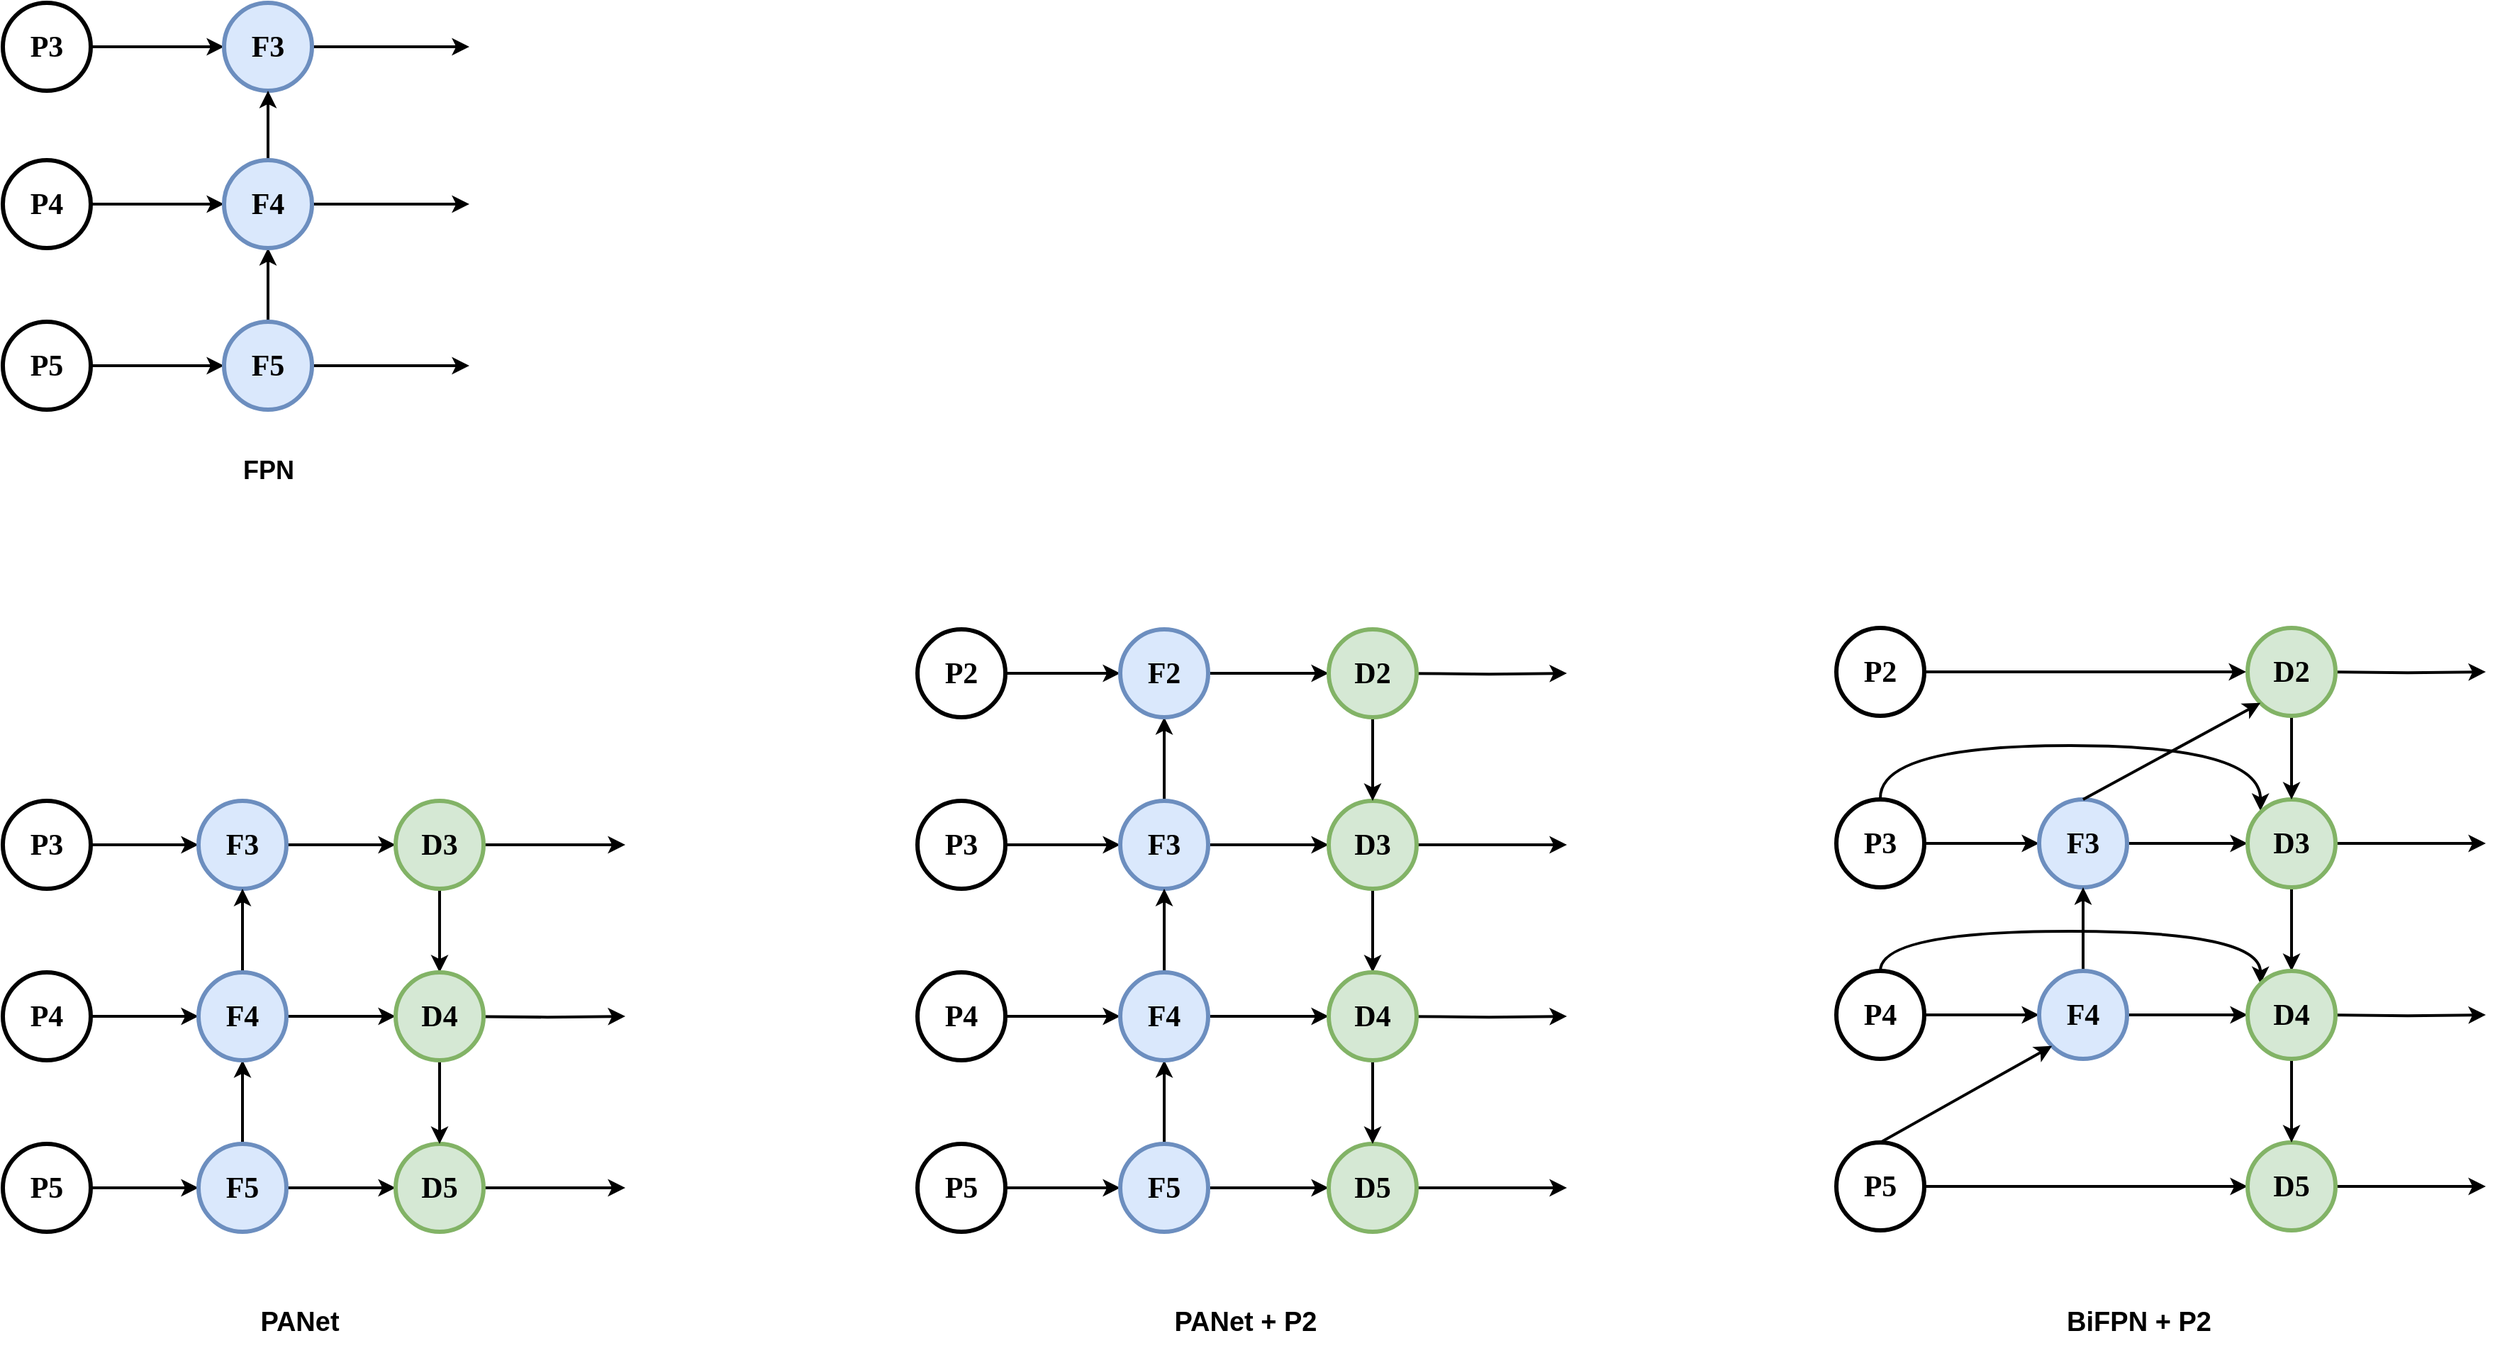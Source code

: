 <mxfile version="22.0.8" type="github">
  <diagram name="Trang-1" id="WOvSfj7Wc_SLSNNHOHkU">
    <mxGraphModel dx="2588" dy="1306" grid="0" gridSize="10" guides="1" tooltips="1" connect="1" arrows="1" fold="1" page="1" pageScale="1" pageWidth="2339" pageHeight="3300" math="0" shadow="0">
      <root>
        <mxCell id="0" />
        <mxCell id="1" parent="0" />
        <mxCell id="XxzaK0PWZzs4cHPtqlZt-7" value="" style="edgeStyle=orthogonalEdgeStyle;rounded=0;orthogonalLoop=1;jettySize=auto;html=1;strokeWidth=2;" edge="1" parent="1" source="XxzaK0PWZzs4cHPtqlZt-1" target="XxzaK0PWZzs4cHPtqlZt-4">
          <mxGeometry relative="1" as="geometry" />
        </mxCell>
        <mxCell id="XxzaK0PWZzs4cHPtqlZt-1" value="&lt;font style=&quot;font-size: 21px;&quot; face=&quot;Tahoma&quot;&gt;&lt;b&gt;P3&lt;/b&gt;&lt;/font&gt;" style="ellipse;whiteSpace=wrap;html=1;aspect=fixed;strokeWidth=3;" vertex="1" parent="1">
          <mxGeometry x="220" y="251" width="62" height="62" as="geometry" />
        </mxCell>
        <mxCell id="XxzaK0PWZzs4cHPtqlZt-9" value="" style="edgeStyle=orthogonalEdgeStyle;rounded=0;orthogonalLoop=1;jettySize=auto;html=1;strokeWidth=2;" edge="1" parent="1" source="XxzaK0PWZzs4cHPtqlZt-2" target="XxzaK0PWZzs4cHPtqlZt-5">
          <mxGeometry relative="1" as="geometry" />
        </mxCell>
        <mxCell id="XxzaK0PWZzs4cHPtqlZt-2" value="&lt;font style=&quot;font-size: 21px;&quot; face=&quot;Tahoma&quot;&gt;&lt;b&gt;P5&lt;/b&gt;&lt;/font&gt;" style="ellipse;whiteSpace=wrap;html=1;aspect=fixed;strokeWidth=3;" vertex="1" parent="1">
          <mxGeometry x="220" y="476" width="62" height="62" as="geometry" />
        </mxCell>
        <mxCell id="XxzaK0PWZzs4cHPtqlZt-8" value="" style="edgeStyle=orthogonalEdgeStyle;rounded=0;orthogonalLoop=1;jettySize=auto;html=1;strokeWidth=2;" edge="1" parent="1" source="XxzaK0PWZzs4cHPtqlZt-3" target="XxzaK0PWZzs4cHPtqlZt-6">
          <mxGeometry relative="1" as="geometry" />
        </mxCell>
        <mxCell id="XxzaK0PWZzs4cHPtqlZt-3" value="&lt;font style=&quot;font-size: 21px;&quot; face=&quot;Tahoma&quot;&gt;&lt;b&gt;P4&lt;/b&gt;&lt;/font&gt;" style="ellipse;whiteSpace=wrap;html=1;aspect=fixed;strokeWidth=3;" vertex="1" parent="1">
          <mxGeometry x="220" y="362" width="62" height="62" as="geometry" />
        </mxCell>
        <mxCell id="XxzaK0PWZzs4cHPtqlZt-13" value="" style="edgeStyle=orthogonalEdgeStyle;rounded=0;orthogonalLoop=1;jettySize=auto;html=1;strokeWidth=2;" edge="1" parent="1" source="XxzaK0PWZzs4cHPtqlZt-4">
          <mxGeometry relative="1" as="geometry">
            <mxPoint x="549" y="282" as="targetPoint" />
          </mxGeometry>
        </mxCell>
        <mxCell id="XxzaK0PWZzs4cHPtqlZt-4" value="&lt;font style=&quot;font-size: 21px;&quot; face=&quot;Tahoma&quot;&gt;&lt;b&gt;F3&lt;/b&gt;&lt;/font&gt;" style="ellipse;whiteSpace=wrap;html=1;aspect=fixed;strokeWidth=3;fillColor=#dae8fc;strokeColor=#6c8ebf;" vertex="1" parent="1">
          <mxGeometry x="376" y="251" width="62" height="62" as="geometry" />
        </mxCell>
        <mxCell id="XxzaK0PWZzs4cHPtqlZt-11" value="" style="edgeStyle=orthogonalEdgeStyle;rounded=0;orthogonalLoop=1;jettySize=auto;html=1;strokeWidth=2;" edge="1" parent="1" source="XxzaK0PWZzs4cHPtqlZt-5" target="XxzaK0PWZzs4cHPtqlZt-6">
          <mxGeometry relative="1" as="geometry" />
        </mxCell>
        <mxCell id="XxzaK0PWZzs4cHPtqlZt-17" value="" style="edgeStyle=orthogonalEdgeStyle;rounded=0;orthogonalLoop=1;jettySize=auto;html=1;strokeWidth=2;" edge="1" parent="1" source="XxzaK0PWZzs4cHPtqlZt-5">
          <mxGeometry relative="1" as="geometry">
            <mxPoint x="549" y="507" as="targetPoint" />
          </mxGeometry>
        </mxCell>
        <mxCell id="XxzaK0PWZzs4cHPtqlZt-5" value="&lt;font style=&quot;font-size: 21px;&quot; face=&quot;Tahoma&quot;&gt;&lt;b&gt;F5&lt;/b&gt;&lt;/font&gt;" style="ellipse;whiteSpace=wrap;html=1;aspect=fixed;strokeWidth=3;fillColor=#dae8fc;strokeColor=#6c8ebf;" vertex="1" parent="1">
          <mxGeometry x="376" y="476" width="62" height="62" as="geometry" />
        </mxCell>
        <mxCell id="XxzaK0PWZzs4cHPtqlZt-10" value="" style="edgeStyle=orthogonalEdgeStyle;rounded=0;orthogonalLoop=1;jettySize=auto;html=1;strokeWidth=2;" edge="1" parent="1" source="XxzaK0PWZzs4cHPtqlZt-6" target="XxzaK0PWZzs4cHPtqlZt-4">
          <mxGeometry relative="1" as="geometry" />
        </mxCell>
        <mxCell id="XxzaK0PWZzs4cHPtqlZt-15" value="" style="edgeStyle=orthogonalEdgeStyle;rounded=0;orthogonalLoop=1;jettySize=auto;html=1;strokeWidth=2;" edge="1" parent="1" source="XxzaK0PWZzs4cHPtqlZt-6">
          <mxGeometry relative="1" as="geometry">
            <mxPoint x="549" y="393" as="targetPoint" />
          </mxGeometry>
        </mxCell>
        <mxCell id="XxzaK0PWZzs4cHPtqlZt-6" value="&lt;font style=&quot;font-size: 21px;&quot; face=&quot;Tahoma&quot;&gt;&lt;b&gt;F4&lt;/b&gt;&lt;/font&gt;" style="ellipse;whiteSpace=wrap;html=1;aspect=fixed;strokeWidth=3;fillColor=#dae8fc;strokeColor=#6c8ebf;" vertex="1" parent="1">
          <mxGeometry x="376" y="362" width="62" height="62" as="geometry" />
        </mxCell>
        <mxCell id="XxzaK0PWZzs4cHPtqlZt-18" value="" style="edgeStyle=orthogonalEdgeStyle;rounded=0;orthogonalLoop=1;jettySize=auto;html=1;strokeWidth=2;" edge="1" parent="1" source="XxzaK0PWZzs4cHPtqlZt-19" target="XxzaK0PWZzs4cHPtqlZt-25">
          <mxGeometry relative="1" as="geometry" />
        </mxCell>
        <mxCell id="XxzaK0PWZzs4cHPtqlZt-19" value="&lt;font style=&quot;font-size: 21px;&quot; face=&quot;Tahoma&quot;&gt;&lt;b&gt;P3&lt;/b&gt;&lt;/font&gt;" style="ellipse;whiteSpace=wrap;html=1;aspect=fixed;strokeWidth=3;" vertex="1" parent="1">
          <mxGeometry x="220" y="814" width="62" height="62" as="geometry" />
        </mxCell>
        <mxCell id="XxzaK0PWZzs4cHPtqlZt-20" value="" style="edgeStyle=orthogonalEdgeStyle;rounded=0;orthogonalLoop=1;jettySize=auto;html=1;strokeWidth=2;" edge="1" parent="1" source="XxzaK0PWZzs4cHPtqlZt-21" target="XxzaK0PWZzs4cHPtqlZt-28">
          <mxGeometry relative="1" as="geometry" />
        </mxCell>
        <mxCell id="XxzaK0PWZzs4cHPtqlZt-21" value="&lt;font style=&quot;font-size: 21px;&quot; face=&quot;Tahoma&quot;&gt;&lt;b&gt;P5&lt;/b&gt;&lt;/font&gt;" style="ellipse;whiteSpace=wrap;html=1;aspect=fixed;strokeWidth=3;" vertex="1" parent="1">
          <mxGeometry x="220" y="1056" width="62" height="62" as="geometry" />
        </mxCell>
        <mxCell id="XxzaK0PWZzs4cHPtqlZt-22" value="" style="edgeStyle=orthogonalEdgeStyle;rounded=0;orthogonalLoop=1;jettySize=auto;html=1;strokeWidth=2;" edge="1" parent="1" source="XxzaK0PWZzs4cHPtqlZt-23" target="XxzaK0PWZzs4cHPtqlZt-31">
          <mxGeometry relative="1" as="geometry" />
        </mxCell>
        <mxCell id="XxzaK0PWZzs4cHPtqlZt-23" value="&lt;font style=&quot;font-size: 21px;&quot; face=&quot;Tahoma&quot;&gt;&lt;b&gt;P4&lt;/b&gt;&lt;/font&gt;" style="ellipse;whiteSpace=wrap;html=1;aspect=fixed;strokeWidth=3;" vertex="1" parent="1">
          <mxGeometry x="220" y="935" width="62" height="62" as="geometry" />
        </mxCell>
        <mxCell id="XxzaK0PWZzs4cHPtqlZt-36" value="" style="edgeStyle=orthogonalEdgeStyle;rounded=0;orthogonalLoop=1;jettySize=auto;html=1;strokeWidth=2;" edge="1" parent="1" source="XxzaK0PWZzs4cHPtqlZt-25" target="XxzaK0PWZzs4cHPtqlZt-33">
          <mxGeometry relative="1" as="geometry" />
        </mxCell>
        <mxCell id="XxzaK0PWZzs4cHPtqlZt-25" value="&lt;font style=&quot;font-size: 21px;&quot; face=&quot;Tahoma&quot;&gt;&lt;b&gt;F3&lt;/b&gt;&lt;/font&gt;" style="ellipse;whiteSpace=wrap;html=1;aspect=fixed;strokeWidth=3;fillColor=#dae8fc;strokeColor=#6c8ebf;" vertex="1" parent="1">
          <mxGeometry x="358" y="814" width="62" height="62" as="geometry" />
        </mxCell>
        <mxCell id="XxzaK0PWZzs4cHPtqlZt-26" value="" style="edgeStyle=orthogonalEdgeStyle;rounded=0;orthogonalLoop=1;jettySize=auto;html=1;strokeWidth=2;" edge="1" parent="1" source="XxzaK0PWZzs4cHPtqlZt-28" target="XxzaK0PWZzs4cHPtqlZt-31">
          <mxGeometry relative="1" as="geometry" />
        </mxCell>
        <mxCell id="XxzaK0PWZzs4cHPtqlZt-40" value="" style="edgeStyle=orthogonalEdgeStyle;shape=connector;rounded=0;orthogonalLoop=1;jettySize=auto;html=1;labelBackgroundColor=default;strokeColor=default;strokeWidth=2;align=center;verticalAlign=middle;fontFamily=Helvetica;fontSize=11;fontColor=default;endArrow=classic;" edge="1" parent="1" source="XxzaK0PWZzs4cHPtqlZt-28" target="XxzaK0PWZzs4cHPtqlZt-34">
          <mxGeometry relative="1" as="geometry" />
        </mxCell>
        <mxCell id="XxzaK0PWZzs4cHPtqlZt-28" value="&lt;font style=&quot;font-size: 21px;&quot; face=&quot;Tahoma&quot;&gt;&lt;b&gt;F5&lt;/b&gt;&lt;/font&gt;" style="ellipse;whiteSpace=wrap;html=1;aspect=fixed;strokeWidth=3;fillColor=#dae8fc;strokeColor=#6c8ebf;" vertex="1" parent="1">
          <mxGeometry x="358" y="1056" width="62" height="62" as="geometry" />
        </mxCell>
        <mxCell id="XxzaK0PWZzs4cHPtqlZt-29" value="" style="edgeStyle=orthogonalEdgeStyle;rounded=0;orthogonalLoop=1;jettySize=auto;html=1;strokeWidth=2;" edge="1" parent="1" source="XxzaK0PWZzs4cHPtqlZt-31" target="XxzaK0PWZzs4cHPtqlZt-25">
          <mxGeometry relative="1" as="geometry" />
        </mxCell>
        <mxCell id="XxzaK0PWZzs4cHPtqlZt-39" value="" style="edgeStyle=orthogonalEdgeStyle;shape=connector;rounded=0;orthogonalLoop=1;jettySize=auto;html=1;labelBackgroundColor=default;strokeColor=default;strokeWidth=2;align=center;verticalAlign=middle;fontFamily=Helvetica;fontSize=11;fontColor=default;endArrow=classic;" edge="1" parent="1" source="XxzaK0PWZzs4cHPtqlZt-31" target="XxzaK0PWZzs4cHPtqlZt-35">
          <mxGeometry relative="1" as="geometry" />
        </mxCell>
        <mxCell id="XxzaK0PWZzs4cHPtqlZt-31" value="&lt;font style=&quot;font-size: 21px;&quot; face=&quot;Tahoma&quot;&gt;&lt;b&gt;F4&lt;/b&gt;&lt;/font&gt;" style="ellipse;whiteSpace=wrap;html=1;aspect=fixed;strokeWidth=3;fillColor=#dae8fc;strokeColor=#6c8ebf;" vertex="1" parent="1">
          <mxGeometry x="358" y="935" width="62" height="62" as="geometry" />
        </mxCell>
        <mxCell id="XxzaK0PWZzs4cHPtqlZt-32" value="&lt;font style=&quot;font-size: 18px;&quot;&gt;&lt;b&gt;FPN&lt;/b&gt;&lt;/font&gt;" style="text;html=1;align=center;verticalAlign=middle;resizable=0;points=[];autosize=1;strokeColor=none;fillColor=none;" vertex="1" parent="1">
          <mxGeometry x="380" y="564" width="54" height="34" as="geometry" />
        </mxCell>
        <mxCell id="XxzaK0PWZzs4cHPtqlZt-41" value="" style="edgeStyle=orthogonalEdgeStyle;shape=connector;rounded=0;orthogonalLoop=1;jettySize=auto;html=1;labelBackgroundColor=default;strokeColor=default;strokeWidth=2;align=center;verticalAlign=middle;fontFamily=Helvetica;fontSize=11;fontColor=default;endArrow=classic;" edge="1" parent="1" source="XxzaK0PWZzs4cHPtqlZt-33" target="XxzaK0PWZzs4cHPtqlZt-35">
          <mxGeometry relative="1" as="geometry" />
        </mxCell>
        <mxCell id="XxzaK0PWZzs4cHPtqlZt-76" value="" style="edgeStyle=orthogonalEdgeStyle;shape=connector;rounded=0;orthogonalLoop=1;jettySize=auto;html=1;labelBackgroundColor=default;strokeColor=default;strokeWidth=2;align=center;verticalAlign=middle;fontFamily=Helvetica;fontSize=11;fontColor=default;endArrow=classic;" edge="1" parent="1">
          <mxGeometry relative="1" as="geometry">
            <mxPoint x="548.0" y="845" as="sourcePoint" />
            <mxPoint x="659" y="845" as="targetPoint" />
          </mxGeometry>
        </mxCell>
        <mxCell id="XxzaK0PWZzs4cHPtqlZt-33" value="&lt;font style=&quot;font-size: 21px;&quot; face=&quot;Tahoma&quot;&gt;&lt;b&gt;D3&lt;/b&gt;&lt;/font&gt;" style="ellipse;whiteSpace=wrap;html=1;aspect=fixed;strokeWidth=3;fillColor=#d5e8d4;strokeColor=#82b366;" vertex="1" parent="1">
          <mxGeometry x="497" y="814" width="62" height="62" as="geometry" />
        </mxCell>
        <mxCell id="XxzaK0PWZzs4cHPtqlZt-80" value="" style="edgeStyle=orthogonalEdgeStyle;shape=connector;rounded=0;orthogonalLoop=1;jettySize=auto;html=1;labelBackgroundColor=default;strokeColor=default;strokeWidth=2;align=center;verticalAlign=middle;fontFamily=Helvetica;fontSize=11;fontColor=default;endArrow=classic;" edge="1" parent="1">
          <mxGeometry relative="1" as="geometry">
            <mxPoint x="548.0" y="1087" as="sourcePoint" />
            <mxPoint x="659" y="1087" as="targetPoint" />
          </mxGeometry>
        </mxCell>
        <mxCell id="XxzaK0PWZzs4cHPtqlZt-34" value="&lt;font style=&quot;font-size: 21px;&quot; face=&quot;Tahoma&quot;&gt;&lt;b&gt;D5&lt;/b&gt;&lt;/font&gt;" style="ellipse;whiteSpace=wrap;html=1;aspect=fixed;strokeWidth=3;fillColor=#d5e8d4;strokeColor=#82b366;" vertex="1" parent="1">
          <mxGeometry x="497" y="1056" width="62" height="62" as="geometry" />
        </mxCell>
        <mxCell id="XxzaK0PWZzs4cHPtqlZt-42" value="" style="edgeStyle=orthogonalEdgeStyle;shape=connector;rounded=0;orthogonalLoop=1;jettySize=auto;html=1;labelBackgroundColor=default;strokeColor=default;strokeWidth=2;align=center;verticalAlign=middle;fontFamily=Helvetica;fontSize=11;fontColor=default;endArrow=classic;" edge="1" parent="1" source="XxzaK0PWZzs4cHPtqlZt-35" target="XxzaK0PWZzs4cHPtqlZt-34">
          <mxGeometry relative="1" as="geometry" />
        </mxCell>
        <mxCell id="XxzaK0PWZzs4cHPtqlZt-78" value="" style="edgeStyle=orthogonalEdgeStyle;shape=connector;rounded=0;orthogonalLoop=1;jettySize=auto;html=1;labelBackgroundColor=default;strokeColor=default;strokeWidth=2;align=center;verticalAlign=middle;fontFamily=Helvetica;fontSize=11;fontColor=default;endArrow=classic;" edge="1" parent="1">
          <mxGeometry relative="1" as="geometry">
            <mxPoint x="548.0" y="966.077" as="sourcePoint" />
            <mxPoint x="659" y="966" as="targetPoint" />
          </mxGeometry>
        </mxCell>
        <mxCell id="XxzaK0PWZzs4cHPtqlZt-35" value="&lt;font style=&quot;font-size: 21px;&quot; face=&quot;Tahoma&quot;&gt;&lt;b&gt;D4&lt;/b&gt;&lt;/font&gt;" style="ellipse;whiteSpace=wrap;html=1;aspect=fixed;strokeWidth=3;fillColor=#d5e8d4;strokeColor=#82b366;" vertex="1" parent="1">
          <mxGeometry x="497" y="935" width="62" height="62" as="geometry" />
        </mxCell>
        <mxCell id="XxzaK0PWZzs4cHPtqlZt-47" value="" style="edgeStyle=orthogonalEdgeStyle;rounded=0;orthogonalLoop=1;jettySize=auto;html=1;strokeWidth=2;" edge="1" parent="1" source="XxzaK0PWZzs4cHPtqlZt-48" target="XxzaK0PWZzs4cHPtqlZt-54">
          <mxGeometry relative="1" as="geometry" />
        </mxCell>
        <mxCell id="XxzaK0PWZzs4cHPtqlZt-48" value="&lt;font style=&quot;font-size: 21px;&quot; face=&quot;Tahoma&quot;&gt;&lt;b&gt;P3&lt;/b&gt;&lt;/font&gt;" style="ellipse;whiteSpace=wrap;html=1;aspect=fixed;strokeWidth=3;" vertex="1" parent="1">
          <mxGeometry x="865" y="814" width="62" height="62" as="geometry" />
        </mxCell>
        <mxCell id="XxzaK0PWZzs4cHPtqlZt-49" value="" style="edgeStyle=orthogonalEdgeStyle;rounded=0;orthogonalLoop=1;jettySize=auto;html=1;strokeWidth=2;" edge="1" parent="1" source="XxzaK0PWZzs4cHPtqlZt-50" target="XxzaK0PWZzs4cHPtqlZt-57">
          <mxGeometry relative="1" as="geometry" />
        </mxCell>
        <mxCell id="XxzaK0PWZzs4cHPtqlZt-50" value="&lt;font style=&quot;font-size: 21px;&quot; face=&quot;Tahoma&quot;&gt;&lt;b&gt;P5&lt;/b&gt;&lt;/font&gt;" style="ellipse;whiteSpace=wrap;html=1;aspect=fixed;strokeWidth=3;" vertex="1" parent="1">
          <mxGeometry x="865" y="1056" width="62" height="62" as="geometry" />
        </mxCell>
        <mxCell id="XxzaK0PWZzs4cHPtqlZt-51" value="" style="edgeStyle=orthogonalEdgeStyle;rounded=0;orthogonalLoop=1;jettySize=auto;html=1;strokeWidth=2;" edge="1" parent="1" source="XxzaK0PWZzs4cHPtqlZt-52" target="XxzaK0PWZzs4cHPtqlZt-60">
          <mxGeometry relative="1" as="geometry" />
        </mxCell>
        <mxCell id="XxzaK0PWZzs4cHPtqlZt-52" value="&lt;font style=&quot;font-size: 21px;&quot; face=&quot;Tahoma&quot;&gt;&lt;b&gt;P4&lt;/b&gt;&lt;/font&gt;" style="ellipse;whiteSpace=wrap;html=1;aspect=fixed;strokeWidth=3;" vertex="1" parent="1">
          <mxGeometry x="865" y="935" width="62" height="62" as="geometry" />
        </mxCell>
        <mxCell id="XxzaK0PWZzs4cHPtqlZt-53" value="" style="edgeStyle=orthogonalEdgeStyle;rounded=0;orthogonalLoop=1;jettySize=auto;html=1;strokeWidth=2;" edge="1" parent="1" source="XxzaK0PWZzs4cHPtqlZt-54" target="XxzaK0PWZzs4cHPtqlZt-62">
          <mxGeometry relative="1" as="geometry" />
        </mxCell>
        <mxCell id="XxzaK0PWZzs4cHPtqlZt-86" value="" style="edgeStyle=orthogonalEdgeStyle;shape=connector;rounded=0;orthogonalLoop=1;jettySize=auto;html=1;labelBackgroundColor=default;strokeColor=default;strokeWidth=2;align=center;verticalAlign=middle;fontFamily=Helvetica;fontSize=11;fontColor=default;endArrow=classic;" edge="1" parent="1" source="XxzaK0PWZzs4cHPtqlZt-54" target="XxzaK0PWZzs4cHPtqlZt-82">
          <mxGeometry relative="1" as="geometry" />
        </mxCell>
        <mxCell id="XxzaK0PWZzs4cHPtqlZt-54" value="&lt;font style=&quot;font-size: 21px;&quot; face=&quot;Tahoma&quot;&gt;&lt;b&gt;F3&lt;/b&gt;&lt;/font&gt;" style="ellipse;whiteSpace=wrap;html=1;aspect=fixed;strokeWidth=3;fillColor=#dae8fc;strokeColor=#6c8ebf;" vertex="1" parent="1">
          <mxGeometry x="1008" y="814" width="62" height="62" as="geometry" />
        </mxCell>
        <mxCell id="XxzaK0PWZzs4cHPtqlZt-55" value="" style="edgeStyle=orthogonalEdgeStyle;rounded=0;orthogonalLoop=1;jettySize=auto;html=1;strokeWidth=2;" edge="1" parent="1" source="XxzaK0PWZzs4cHPtqlZt-57" target="XxzaK0PWZzs4cHPtqlZt-60">
          <mxGeometry relative="1" as="geometry" />
        </mxCell>
        <mxCell id="XxzaK0PWZzs4cHPtqlZt-56" value="" style="edgeStyle=orthogonalEdgeStyle;shape=connector;rounded=0;orthogonalLoop=1;jettySize=auto;html=1;labelBackgroundColor=default;strokeColor=default;strokeWidth=2;align=center;verticalAlign=middle;fontFamily=Helvetica;fontSize=11;fontColor=default;endArrow=classic;" edge="1" parent="1" source="XxzaK0PWZzs4cHPtqlZt-57" target="XxzaK0PWZzs4cHPtqlZt-63">
          <mxGeometry relative="1" as="geometry" />
        </mxCell>
        <mxCell id="XxzaK0PWZzs4cHPtqlZt-57" value="&lt;font style=&quot;font-size: 21px;&quot; face=&quot;Tahoma&quot;&gt;&lt;b&gt;F5&lt;/b&gt;&lt;/font&gt;" style="ellipse;whiteSpace=wrap;html=1;aspect=fixed;strokeWidth=3;fillColor=#dae8fc;strokeColor=#6c8ebf;" vertex="1" parent="1">
          <mxGeometry x="1008" y="1056" width="62" height="62" as="geometry" />
        </mxCell>
        <mxCell id="XxzaK0PWZzs4cHPtqlZt-58" value="" style="edgeStyle=orthogonalEdgeStyle;rounded=0;orthogonalLoop=1;jettySize=auto;html=1;strokeWidth=2;" edge="1" parent="1" source="XxzaK0PWZzs4cHPtqlZt-60" target="XxzaK0PWZzs4cHPtqlZt-54">
          <mxGeometry relative="1" as="geometry" />
        </mxCell>
        <mxCell id="XxzaK0PWZzs4cHPtqlZt-59" value="" style="edgeStyle=orthogonalEdgeStyle;shape=connector;rounded=0;orthogonalLoop=1;jettySize=auto;html=1;labelBackgroundColor=default;strokeColor=default;strokeWidth=2;align=center;verticalAlign=middle;fontFamily=Helvetica;fontSize=11;fontColor=default;endArrow=classic;" edge="1" parent="1" source="XxzaK0PWZzs4cHPtqlZt-60" target="XxzaK0PWZzs4cHPtqlZt-65">
          <mxGeometry relative="1" as="geometry" />
        </mxCell>
        <mxCell id="XxzaK0PWZzs4cHPtqlZt-60" value="&lt;font style=&quot;font-size: 21px;&quot; face=&quot;Tahoma&quot;&gt;&lt;b&gt;F4&lt;/b&gt;&lt;/font&gt;" style="ellipse;whiteSpace=wrap;html=1;aspect=fixed;strokeWidth=3;fillColor=#dae8fc;strokeColor=#6c8ebf;" vertex="1" parent="1">
          <mxGeometry x="1008" y="935" width="62" height="62" as="geometry" />
        </mxCell>
        <mxCell id="XxzaK0PWZzs4cHPtqlZt-61" value="" style="edgeStyle=orthogonalEdgeStyle;shape=connector;rounded=0;orthogonalLoop=1;jettySize=auto;html=1;labelBackgroundColor=default;strokeColor=default;strokeWidth=2;align=center;verticalAlign=middle;fontFamily=Helvetica;fontSize=11;fontColor=default;endArrow=classic;" edge="1" parent="1" source="XxzaK0PWZzs4cHPtqlZt-62" target="XxzaK0PWZzs4cHPtqlZt-65">
          <mxGeometry relative="1" as="geometry" />
        </mxCell>
        <mxCell id="XxzaK0PWZzs4cHPtqlZt-92" value="" style="edgeStyle=orthogonalEdgeStyle;shape=connector;rounded=0;orthogonalLoop=1;jettySize=auto;html=1;labelBackgroundColor=default;strokeColor=default;strokeWidth=2;align=center;verticalAlign=middle;fontFamily=Helvetica;fontSize=11;fontColor=default;endArrow=classic;" edge="1" parent="1">
          <mxGeometry relative="1" as="geometry">
            <mxPoint x="1212.0" y="845" as="sourcePoint" />
            <mxPoint x="1323" y="845.0" as="targetPoint" />
          </mxGeometry>
        </mxCell>
        <mxCell id="XxzaK0PWZzs4cHPtqlZt-62" value="&lt;font style=&quot;font-size: 21px;&quot; face=&quot;Tahoma&quot;&gt;&lt;b&gt;D3&lt;/b&gt;&lt;/font&gt;" style="ellipse;whiteSpace=wrap;html=1;aspect=fixed;strokeWidth=3;fillColor=#d5e8d4;strokeColor=#82b366;" vertex="1" parent="1">
          <mxGeometry x="1155" y="814" width="62" height="62" as="geometry" />
        </mxCell>
        <mxCell id="XxzaK0PWZzs4cHPtqlZt-96" value="" style="edgeStyle=orthogonalEdgeStyle;shape=connector;rounded=0;orthogonalLoop=1;jettySize=auto;html=1;labelBackgroundColor=default;strokeColor=default;strokeWidth=2;align=center;verticalAlign=middle;fontFamily=Helvetica;fontSize=11;fontColor=default;endArrow=classic;" edge="1" parent="1">
          <mxGeometry relative="1" as="geometry">
            <mxPoint x="1212.0" y="1087" as="sourcePoint" />
            <mxPoint x="1323" y="1087" as="targetPoint" />
          </mxGeometry>
        </mxCell>
        <mxCell id="XxzaK0PWZzs4cHPtqlZt-63" value="&lt;font style=&quot;font-size: 21px;&quot; face=&quot;Tahoma&quot;&gt;&lt;b&gt;D5&lt;/b&gt;&lt;/font&gt;" style="ellipse;whiteSpace=wrap;html=1;aspect=fixed;strokeWidth=3;fillColor=#d5e8d4;strokeColor=#82b366;" vertex="1" parent="1">
          <mxGeometry x="1155" y="1056" width="62" height="62" as="geometry" />
        </mxCell>
        <mxCell id="XxzaK0PWZzs4cHPtqlZt-64" value="" style="edgeStyle=orthogonalEdgeStyle;shape=connector;rounded=0;orthogonalLoop=1;jettySize=auto;html=1;labelBackgroundColor=default;strokeColor=default;strokeWidth=2;align=center;verticalAlign=middle;fontFamily=Helvetica;fontSize=11;fontColor=default;endArrow=classic;" edge="1" parent="1" source="XxzaK0PWZzs4cHPtqlZt-65" target="XxzaK0PWZzs4cHPtqlZt-63">
          <mxGeometry relative="1" as="geometry" />
        </mxCell>
        <mxCell id="XxzaK0PWZzs4cHPtqlZt-94" value="" style="edgeStyle=orthogonalEdgeStyle;shape=connector;rounded=0;orthogonalLoop=1;jettySize=auto;html=1;labelBackgroundColor=default;strokeColor=default;strokeWidth=2;align=center;verticalAlign=middle;fontFamily=Helvetica;fontSize=11;fontColor=default;endArrow=classic;" edge="1" parent="1">
          <mxGeometry relative="1" as="geometry">
            <mxPoint x="1212.0" y="966.077" as="sourcePoint" />
            <mxPoint x="1323" y="966" as="targetPoint" />
          </mxGeometry>
        </mxCell>
        <mxCell id="XxzaK0PWZzs4cHPtqlZt-65" value="&lt;font style=&quot;font-size: 21px;&quot; face=&quot;Tahoma&quot;&gt;&lt;b&gt;D4&lt;/b&gt;&lt;/font&gt;" style="ellipse;whiteSpace=wrap;html=1;aspect=fixed;strokeWidth=3;fillColor=#d5e8d4;strokeColor=#82b366;" vertex="1" parent="1">
          <mxGeometry x="1155" y="935" width="62" height="62" as="geometry" />
        </mxCell>
        <mxCell id="XxzaK0PWZzs4cHPtqlZt-84" value="" style="edgeStyle=orthogonalEdgeStyle;shape=connector;rounded=0;orthogonalLoop=1;jettySize=auto;html=1;labelBackgroundColor=default;strokeColor=default;strokeWidth=2;align=center;verticalAlign=middle;fontFamily=Helvetica;fontSize=11;fontColor=default;endArrow=classic;" edge="1" parent="1" source="XxzaK0PWZzs4cHPtqlZt-81" target="XxzaK0PWZzs4cHPtqlZt-82">
          <mxGeometry relative="1" as="geometry" />
        </mxCell>
        <mxCell id="XxzaK0PWZzs4cHPtqlZt-81" value="&lt;font style=&quot;font-size: 21px;&quot; face=&quot;Tahoma&quot;&gt;&lt;b&gt;P2&lt;/b&gt;&lt;/font&gt;" style="ellipse;whiteSpace=wrap;html=1;aspect=fixed;strokeWidth=3;" vertex="1" parent="1">
          <mxGeometry x="865" y="693" width="62" height="62" as="geometry" />
        </mxCell>
        <mxCell id="XxzaK0PWZzs4cHPtqlZt-85" value="" style="edgeStyle=orthogonalEdgeStyle;shape=connector;rounded=0;orthogonalLoop=1;jettySize=auto;html=1;labelBackgroundColor=default;strokeColor=default;strokeWidth=2;align=center;verticalAlign=middle;fontFamily=Helvetica;fontSize=11;fontColor=default;endArrow=classic;" edge="1" parent="1" source="XxzaK0PWZzs4cHPtqlZt-82" target="XxzaK0PWZzs4cHPtqlZt-83">
          <mxGeometry relative="1" as="geometry" />
        </mxCell>
        <mxCell id="XxzaK0PWZzs4cHPtqlZt-82" value="&lt;font style=&quot;font-size: 21px;&quot; face=&quot;Tahoma&quot;&gt;&lt;b&gt;F2&lt;/b&gt;&lt;/font&gt;" style="ellipse;whiteSpace=wrap;html=1;aspect=fixed;strokeWidth=3;fillColor=#dae8fc;strokeColor=#6c8ebf;" vertex="1" parent="1">
          <mxGeometry x="1008" y="693" width="62" height="62" as="geometry" />
        </mxCell>
        <mxCell id="XxzaK0PWZzs4cHPtqlZt-88" value="" style="edgeStyle=orthogonalEdgeStyle;shape=connector;rounded=0;orthogonalLoop=1;jettySize=auto;html=1;labelBackgroundColor=default;strokeColor=default;strokeWidth=2;align=center;verticalAlign=middle;fontFamily=Helvetica;fontSize=11;fontColor=default;endArrow=classic;" edge="1" parent="1" source="XxzaK0PWZzs4cHPtqlZt-83" target="XxzaK0PWZzs4cHPtqlZt-62">
          <mxGeometry relative="1" as="geometry" />
        </mxCell>
        <mxCell id="XxzaK0PWZzs4cHPtqlZt-90" value="" style="edgeStyle=orthogonalEdgeStyle;shape=connector;rounded=0;orthogonalLoop=1;jettySize=auto;html=1;labelBackgroundColor=default;strokeColor=default;strokeWidth=2;align=center;verticalAlign=middle;fontFamily=Helvetica;fontSize=11;fontColor=default;endArrow=classic;" edge="1" parent="1">
          <mxGeometry relative="1" as="geometry">
            <mxPoint x="1212.0" y="724.077" as="sourcePoint" />
            <mxPoint x="1323" y="724" as="targetPoint" />
          </mxGeometry>
        </mxCell>
        <mxCell id="XxzaK0PWZzs4cHPtqlZt-83" value="&lt;font style=&quot;font-size: 21px;&quot; face=&quot;Tahoma&quot;&gt;&lt;b&gt;D2&lt;/b&gt;&lt;/font&gt;" style="ellipse;whiteSpace=wrap;html=1;aspect=fixed;strokeWidth=3;fillColor=#d5e8d4;strokeColor=#82b366;" vertex="1" parent="1">
          <mxGeometry x="1155" y="693" width="62" height="62" as="geometry" />
        </mxCell>
        <mxCell id="XxzaK0PWZzs4cHPtqlZt-97" value="" style="edgeStyle=orthogonalEdgeStyle;rounded=0;orthogonalLoop=1;jettySize=auto;html=1;strokeWidth=2;" edge="1" parent="1" source="XxzaK0PWZzs4cHPtqlZt-98" target="XxzaK0PWZzs4cHPtqlZt-105">
          <mxGeometry relative="1" as="geometry" />
        </mxCell>
        <mxCell id="XxzaK0PWZzs4cHPtqlZt-135" style="edgeStyle=orthogonalEdgeStyle;shape=connector;orthogonalLoop=1;jettySize=auto;html=1;exitX=0.5;exitY=0;exitDx=0;exitDy=0;entryX=0;entryY=0;entryDx=0;entryDy=0;labelBackgroundColor=default;strokeColor=default;strokeWidth=2;align=center;verticalAlign=middle;fontFamily=Helvetica;fontSize=11;fontColor=default;endArrow=classic;curved=1;" edge="1" parent="1">
          <mxGeometry relative="1" as="geometry">
            <mxPoint x="1544" y="811.95" as="sourcePoint" />
            <mxPoint x="1812.08" y="821.03" as="targetPoint" />
            <Array as="points">
              <mxPoint x="1544" y="775" />
              <mxPoint x="1812" y="775" />
            </Array>
          </mxGeometry>
        </mxCell>
        <mxCell id="XxzaK0PWZzs4cHPtqlZt-98" value="&lt;font style=&quot;font-size: 21px;&quot; face=&quot;Tahoma&quot;&gt;&lt;b&gt;P3&lt;/b&gt;&lt;/font&gt;" style="ellipse;whiteSpace=wrap;html=1;aspect=fixed;strokeWidth=3;" vertex="1" parent="1">
          <mxGeometry x="1513" y="813" width="62" height="62" as="geometry" />
        </mxCell>
        <mxCell id="XxzaK0PWZzs4cHPtqlZt-137" style="edgeStyle=orthogonalEdgeStyle;shape=connector;rounded=0;orthogonalLoop=1;jettySize=auto;html=1;entryX=0;entryY=0.5;entryDx=0;entryDy=0;labelBackgroundColor=default;strokeColor=default;strokeWidth=2;align=center;verticalAlign=middle;fontFamily=Helvetica;fontSize=11;fontColor=default;endArrow=classic;" edge="1" parent="1" source="XxzaK0PWZzs4cHPtqlZt-100" target="XxzaK0PWZzs4cHPtqlZt-116">
          <mxGeometry relative="1" as="geometry" />
        </mxCell>
        <mxCell id="XxzaK0PWZzs4cHPtqlZt-100" value="&lt;font style=&quot;font-size: 21px;&quot; face=&quot;Tahoma&quot;&gt;&lt;b&gt;P5&lt;/b&gt;&lt;/font&gt;" style="ellipse;whiteSpace=wrap;html=1;aspect=fixed;strokeWidth=3;" vertex="1" parent="1">
          <mxGeometry x="1513" y="1055" width="62" height="62" as="geometry" />
        </mxCell>
        <mxCell id="XxzaK0PWZzs4cHPtqlZt-101" value="" style="edgeStyle=orthogonalEdgeStyle;rounded=0;orthogonalLoop=1;jettySize=auto;html=1;strokeWidth=2;" edge="1" parent="1" source="XxzaK0PWZzs4cHPtqlZt-102" target="XxzaK0PWZzs4cHPtqlZt-111">
          <mxGeometry relative="1" as="geometry" />
        </mxCell>
        <mxCell id="XxzaK0PWZzs4cHPtqlZt-133" style="edgeStyle=orthogonalEdgeStyle;shape=connector;orthogonalLoop=1;jettySize=auto;html=1;entryX=0;entryY=0;entryDx=0;entryDy=0;labelBackgroundColor=default;strokeColor=default;strokeWidth=2;align=center;verticalAlign=middle;fontFamily=Helvetica;fontSize=11;fontColor=default;endArrow=classic;curved=1;" edge="1" parent="1">
          <mxGeometry relative="1" as="geometry">
            <mxPoint x="1544" y="934.0" as="sourcePoint" />
            <mxPoint x="1812.08" y="943.08" as="targetPoint" />
            <Array as="points">
              <mxPoint x="1544" y="906" />
              <mxPoint x="1812" y="906" />
            </Array>
          </mxGeometry>
        </mxCell>
        <mxCell id="XxzaK0PWZzs4cHPtqlZt-102" value="&lt;font style=&quot;font-size: 21px;&quot; face=&quot;Tahoma&quot;&gt;&lt;b&gt;P4&lt;/b&gt;&lt;/font&gt;" style="ellipse;whiteSpace=wrap;html=1;aspect=fixed;strokeWidth=3;" vertex="1" parent="1">
          <mxGeometry x="1513" y="934" width="62" height="62" as="geometry" />
        </mxCell>
        <mxCell id="XxzaK0PWZzs4cHPtqlZt-103" value="" style="edgeStyle=orthogonalEdgeStyle;rounded=0;orthogonalLoop=1;jettySize=auto;html=1;strokeWidth=2;" edge="1" parent="1" source="XxzaK0PWZzs4cHPtqlZt-105" target="XxzaK0PWZzs4cHPtqlZt-114">
          <mxGeometry relative="1" as="geometry" />
        </mxCell>
        <mxCell id="XxzaK0PWZzs4cHPtqlZt-105" value="&lt;font style=&quot;font-size: 21px;&quot; face=&quot;Tahoma&quot;&gt;&lt;b&gt;F3&lt;/b&gt;&lt;/font&gt;" style="ellipse;whiteSpace=wrap;html=1;aspect=fixed;strokeWidth=3;fillColor=#dae8fc;strokeColor=#6c8ebf;" vertex="1" parent="1">
          <mxGeometry x="1656" y="813" width="62" height="62" as="geometry" />
        </mxCell>
        <mxCell id="XxzaK0PWZzs4cHPtqlZt-109" value="" style="edgeStyle=orthogonalEdgeStyle;rounded=0;orthogonalLoop=1;jettySize=auto;html=1;strokeWidth=2;" edge="1" parent="1" source="XxzaK0PWZzs4cHPtqlZt-111" target="XxzaK0PWZzs4cHPtqlZt-105">
          <mxGeometry relative="1" as="geometry" />
        </mxCell>
        <mxCell id="XxzaK0PWZzs4cHPtqlZt-110" value="" style="edgeStyle=orthogonalEdgeStyle;shape=connector;rounded=0;orthogonalLoop=1;jettySize=auto;html=1;labelBackgroundColor=default;strokeColor=default;strokeWidth=2;align=center;verticalAlign=middle;fontFamily=Helvetica;fontSize=11;fontColor=default;endArrow=classic;" edge="1" parent="1" source="XxzaK0PWZzs4cHPtqlZt-111" target="XxzaK0PWZzs4cHPtqlZt-119">
          <mxGeometry relative="1" as="geometry" />
        </mxCell>
        <mxCell id="XxzaK0PWZzs4cHPtqlZt-111" value="&lt;font style=&quot;font-size: 21px;&quot; face=&quot;Tahoma&quot;&gt;&lt;b&gt;F4&lt;/b&gt;&lt;/font&gt;" style="ellipse;whiteSpace=wrap;html=1;aspect=fixed;strokeWidth=3;fillColor=#dae8fc;strokeColor=#6c8ebf;" vertex="1" parent="1">
          <mxGeometry x="1656" y="934" width="62" height="62" as="geometry" />
        </mxCell>
        <mxCell id="XxzaK0PWZzs4cHPtqlZt-112" value="" style="edgeStyle=orthogonalEdgeStyle;shape=connector;rounded=0;orthogonalLoop=1;jettySize=auto;html=1;labelBackgroundColor=default;strokeColor=default;strokeWidth=2;align=center;verticalAlign=middle;fontFamily=Helvetica;fontSize=11;fontColor=default;endArrow=classic;" edge="1" parent="1" source="XxzaK0PWZzs4cHPtqlZt-114" target="XxzaK0PWZzs4cHPtqlZt-119">
          <mxGeometry relative="1" as="geometry" />
        </mxCell>
        <mxCell id="XxzaK0PWZzs4cHPtqlZt-113" value="" style="edgeStyle=orthogonalEdgeStyle;shape=connector;rounded=0;orthogonalLoop=1;jettySize=auto;html=1;labelBackgroundColor=default;strokeColor=default;strokeWidth=2;align=center;verticalAlign=middle;fontFamily=Helvetica;fontSize=11;fontColor=default;endArrow=classic;" edge="1" parent="1">
          <mxGeometry relative="1" as="geometry">
            <mxPoint x="1860.0" y="844" as="sourcePoint" />
            <mxPoint x="1971" y="844.0" as="targetPoint" />
          </mxGeometry>
        </mxCell>
        <mxCell id="XxzaK0PWZzs4cHPtqlZt-114" value="&lt;font style=&quot;font-size: 21px;&quot; face=&quot;Tahoma&quot;&gt;&lt;b&gt;D3&lt;/b&gt;&lt;/font&gt;" style="ellipse;whiteSpace=wrap;html=1;aspect=fixed;strokeWidth=3;fillColor=#d5e8d4;strokeColor=#82b366;" vertex="1" parent="1">
          <mxGeometry x="1803" y="813" width="62" height="62" as="geometry" />
        </mxCell>
        <mxCell id="XxzaK0PWZzs4cHPtqlZt-115" value="" style="edgeStyle=orthogonalEdgeStyle;shape=connector;rounded=0;orthogonalLoop=1;jettySize=auto;html=1;labelBackgroundColor=default;strokeColor=default;strokeWidth=2;align=center;verticalAlign=middle;fontFamily=Helvetica;fontSize=11;fontColor=default;endArrow=classic;" edge="1" parent="1">
          <mxGeometry relative="1" as="geometry">
            <mxPoint x="1860.0" y="1086" as="sourcePoint" />
            <mxPoint x="1971" y="1086" as="targetPoint" />
          </mxGeometry>
        </mxCell>
        <mxCell id="XxzaK0PWZzs4cHPtqlZt-116" value="&lt;font style=&quot;font-size: 21px;&quot; face=&quot;Tahoma&quot;&gt;&lt;b&gt;D5&lt;/b&gt;&lt;/font&gt;" style="ellipse;whiteSpace=wrap;html=1;aspect=fixed;strokeWidth=3;fillColor=#d5e8d4;strokeColor=#82b366;" vertex="1" parent="1">
          <mxGeometry x="1803" y="1055" width="62" height="62" as="geometry" />
        </mxCell>
        <mxCell id="XxzaK0PWZzs4cHPtqlZt-117" value="" style="edgeStyle=orthogonalEdgeStyle;shape=connector;rounded=0;orthogonalLoop=1;jettySize=auto;html=1;labelBackgroundColor=default;strokeColor=default;strokeWidth=2;align=center;verticalAlign=middle;fontFamily=Helvetica;fontSize=11;fontColor=default;endArrow=classic;" edge="1" parent="1" source="XxzaK0PWZzs4cHPtqlZt-119" target="XxzaK0PWZzs4cHPtqlZt-116">
          <mxGeometry relative="1" as="geometry" />
        </mxCell>
        <mxCell id="XxzaK0PWZzs4cHPtqlZt-118" value="" style="edgeStyle=orthogonalEdgeStyle;shape=connector;rounded=0;orthogonalLoop=1;jettySize=auto;html=1;labelBackgroundColor=default;strokeColor=default;strokeWidth=2;align=center;verticalAlign=middle;fontFamily=Helvetica;fontSize=11;fontColor=default;endArrow=classic;" edge="1" parent="1">
          <mxGeometry relative="1" as="geometry">
            <mxPoint x="1860.0" y="965.077" as="sourcePoint" />
            <mxPoint x="1971" y="965" as="targetPoint" />
          </mxGeometry>
        </mxCell>
        <mxCell id="XxzaK0PWZzs4cHPtqlZt-119" value="&lt;font style=&quot;font-size: 21px;&quot; face=&quot;Tahoma&quot;&gt;&lt;b&gt;D4&lt;/b&gt;&lt;/font&gt;" style="ellipse;whiteSpace=wrap;html=1;aspect=fixed;strokeWidth=3;fillColor=#d5e8d4;strokeColor=#82b366;" vertex="1" parent="1">
          <mxGeometry x="1803" y="934" width="62" height="62" as="geometry" />
        </mxCell>
        <mxCell id="XxzaK0PWZzs4cHPtqlZt-136" style="edgeStyle=orthogonalEdgeStyle;shape=connector;rounded=0;orthogonalLoop=1;jettySize=auto;html=1;labelBackgroundColor=default;strokeColor=default;strokeWidth=2;align=center;verticalAlign=middle;fontFamily=Helvetica;fontSize=11;fontColor=default;endArrow=classic;" edge="1" parent="1" source="XxzaK0PWZzs4cHPtqlZt-121">
          <mxGeometry relative="1" as="geometry">
            <mxPoint x="1802.009" y="723" as="targetPoint" />
          </mxGeometry>
        </mxCell>
        <mxCell id="XxzaK0PWZzs4cHPtqlZt-121" value="&lt;font style=&quot;font-size: 21px;&quot; face=&quot;Tahoma&quot;&gt;&lt;b&gt;P2&lt;/b&gt;&lt;/font&gt;" style="ellipse;whiteSpace=wrap;html=1;aspect=fixed;strokeWidth=3;" vertex="1" parent="1">
          <mxGeometry x="1513" y="692" width="62" height="62" as="geometry" />
        </mxCell>
        <mxCell id="XxzaK0PWZzs4cHPtqlZt-124" value="" style="edgeStyle=orthogonalEdgeStyle;shape=connector;rounded=0;orthogonalLoop=1;jettySize=auto;html=1;labelBackgroundColor=default;strokeColor=default;strokeWidth=2;align=center;verticalAlign=middle;fontFamily=Helvetica;fontSize=11;fontColor=default;endArrow=classic;" edge="1" parent="1" source="XxzaK0PWZzs4cHPtqlZt-126" target="XxzaK0PWZzs4cHPtqlZt-114">
          <mxGeometry relative="1" as="geometry" />
        </mxCell>
        <mxCell id="XxzaK0PWZzs4cHPtqlZt-125" value="" style="edgeStyle=orthogonalEdgeStyle;shape=connector;rounded=0;orthogonalLoop=1;jettySize=auto;html=1;labelBackgroundColor=default;strokeColor=default;strokeWidth=2;align=center;verticalAlign=middle;fontFamily=Helvetica;fontSize=11;fontColor=default;endArrow=classic;" edge="1" parent="1">
          <mxGeometry relative="1" as="geometry">
            <mxPoint x="1860.0" y="723.077" as="sourcePoint" />
            <mxPoint x="1971" y="723" as="targetPoint" />
          </mxGeometry>
        </mxCell>
        <mxCell id="XxzaK0PWZzs4cHPtqlZt-126" value="&lt;font style=&quot;font-size: 21px;&quot; face=&quot;Tahoma&quot;&gt;&lt;b&gt;D2&lt;/b&gt;&lt;/font&gt;" style="ellipse;whiteSpace=wrap;html=1;aspect=fixed;strokeWidth=3;fillColor=#d5e8d4;strokeColor=#82b366;" vertex="1" parent="1">
          <mxGeometry x="1803" y="692" width="62" height="62" as="geometry" />
        </mxCell>
        <mxCell id="XxzaK0PWZzs4cHPtqlZt-129" value="" style="endArrow=classic;html=1;rounded=0;labelBackgroundColor=default;strokeColor=default;strokeWidth=2;align=center;verticalAlign=middle;fontFamily=Helvetica;fontSize=11;fontColor=default;shape=connector;exitX=0.5;exitY=0;exitDx=0;exitDy=0;entryX=0;entryY=1;entryDx=0;entryDy=0;" edge="1" parent="1" source="XxzaK0PWZzs4cHPtqlZt-105" target="XxzaK0PWZzs4cHPtqlZt-126">
          <mxGeometry width="50" height="50" relative="1" as="geometry">
            <mxPoint x="1514" y="885" as="sourcePoint" />
            <mxPoint x="1722" y="769" as="targetPoint" />
          </mxGeometry>
        </mxCell>
        <mxCell id="XxzaK0PWZzs4cHPtqlZt-130" value="" style="endArrow=classic;html=1;rounded=0;labelBackgroundColor=default;strokeColor=default;strokeWidth=2;align=center;verticalAlign=middle;fontFamily=Helvetica;fontSize=11;fontColor=default;shape=connector;entryX=0;entryY=1;entryDx=0;entryDy=0;exitX=0.5;exitY=0;exitDx=0;exitDy=0;" edge="1" parent="1" source="XxzaK0PWZzs4cHPtqlZt-100" target="XxzaK0PWZzs4cHPtqlZt-111">
          <mxGeometry width="50" height="50" relative="1" as="geometry">
            <mxPoint x="1605" y="1093" as="sourcePoint" />
            <mxPoint x="1684" y="1002" as="targetPoint" />
          </mxGeometry>
        </mxCell>
        <mxCell id="XxzaK0PWZzs4cHPtqlZt-138" value="&lt;span style=&quot;font-size: 19px;&quot;&gt;&lt;b&gt;PANet + P2&lt;/b&gt;&lt;/span&gt;" style="text;html=1;align=center;verticalAlign=middle;resizable=0;points=[];autosize=1;strokeColor=none;fillColor=none;fontSize=11;fontFamily=Helvetica;fontColor=default;" vertex="1" parent="1">
          <mxGeometry x="1036" y="1164" width="119" height="35" as="geometry" />
        </mxCell>
        <mxCell id="XxzaK0PWZzs4cHPtqlZt-139" value="&lt;span style=&quot;font-size: 19px;&quot;&gt;&lt;b&gt;BiFPN + P2&lt;/b&gt;&lt;/span&gt;" style="text;html=1;align=center;verticalAlign=middle;resizable=0;points=[];autosize=1;strokeColor=none;fillColor=none;fontSize=11;fontFamily=Helvetica;fontColor=default;" vertex="1" parent="1">
          <mxGeometry x="1666" y="1164" width="120" height="35" as="geometry" />
        </mxCell>
        <mxCell id="XxzaK0PWZzs4cHPtqlZt-140" value="&lt;span style=&quot;font-size: 19px;&quot;&gt;&lt;b&gt;PANet&lt;/b&gt;&lt;/span&gt;" style="text;html=1;align=center;verticalAlign=middle;resizable=0;points=[];autosize=1;strokeColor=none;fillColor=none;fontSize=11;fontFamily=Helvetica;fontColor=default;" vertex="1" parent="1">
          <mxGeometry x="392" y="1164" width="74" height="35" as="geometry" />
        </mxCell>
      </root>
    </mxGraphModel>
  </diagram>
</mxfile>
